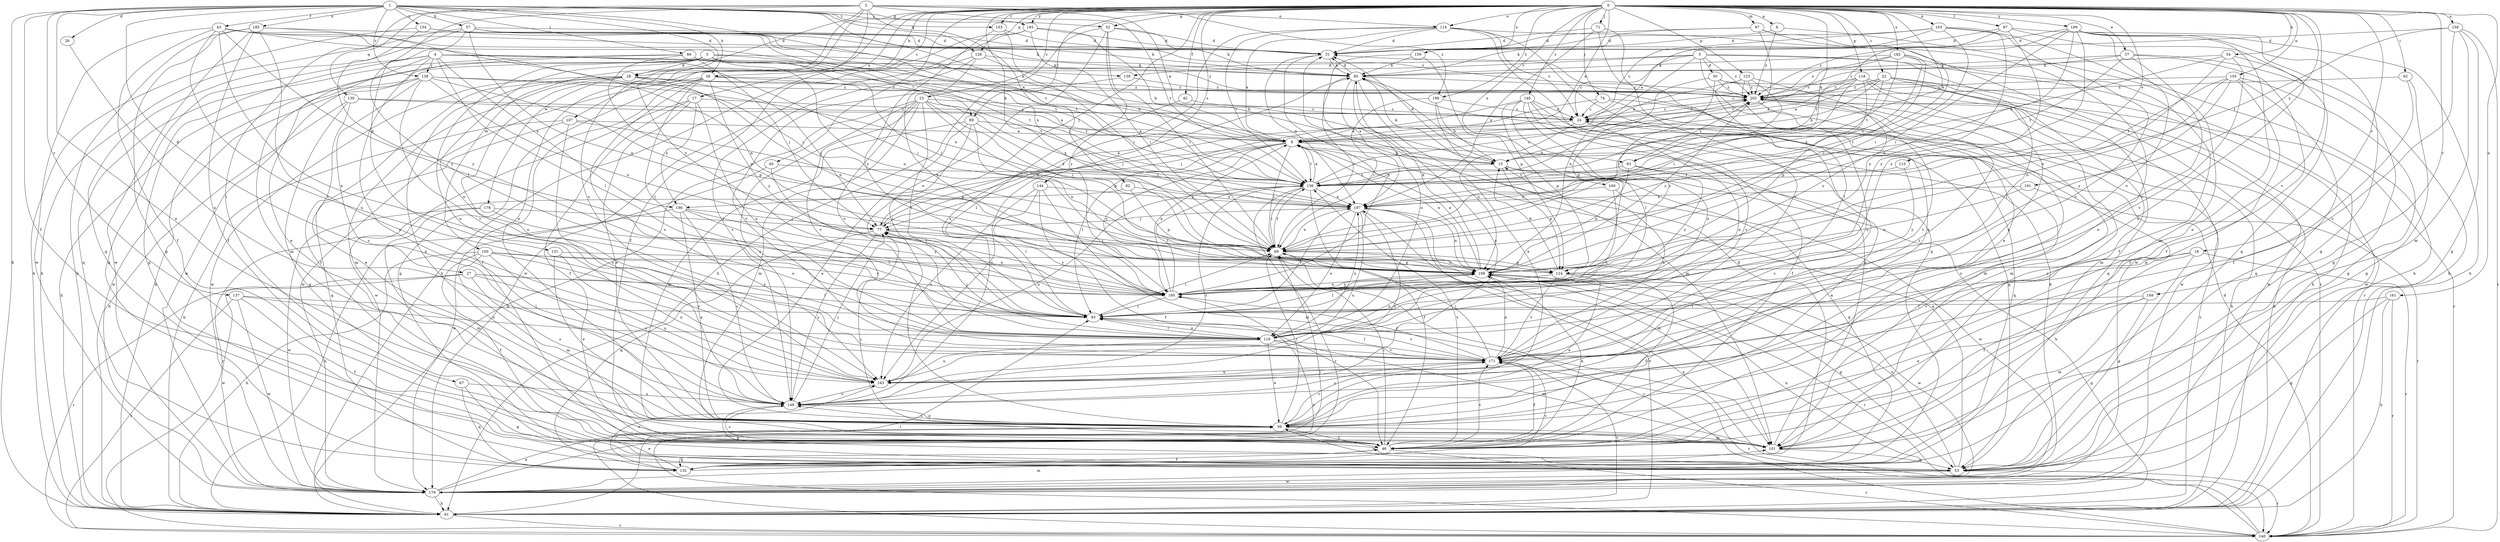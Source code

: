 strict digraph  {
0;
1;
2;
3;
4;
5;
6;
8;
15;
16;
17;
22;
23;
24;
26;
27;
28;
30;
31;
37;
39;
40;
42;
43;
46;
52;
53;
54;
56;
57;
61;
62;
66;
67;
69;
71;
74;
77;
82;
83;
85;
87;
89;
93;
97;
100;
101;
103;
105;
107;
108;
113;
114;
116;
118;
123;
124;
128;
130;
131;
132;
137;
138;
139;
140;
144;
146;
148;
153;
154;
156;
158;
159;
160;
161;
163;
169;
171;
178;
179;
182;
185;
186;
187;
189;
191;
193;
195;
198;
202;
0 -> 6  [label=a];
0 -> 8  [label=a];
0 -> 15  [label=b];
0 -> 16  [label=c];
0 -> 17  [label=c];
0 -> 22  [label=c];
0 -> 23  [label=c];
0 -> 37  [label=e];
0 -> 39  [label=e];
0 -> 40  [label=f];
0 -> 42  [label=f];
0 -> 52  [label=g];
0 -> 54  [label=h];
0 -> 56  [label=h];
0 -> 62  [label=i];
0 -> 71  [label=j];
0 -> 74  [label=j];
0 -> 77  [label=j];
0 -> 82  [label=k];
0 -> 83  [label=k];
0 -> 87  [label=l];
0 -> 89  [label=l];
0 -> 97  [label=m];
0 -> 103  [label=n];
0 -> 105  [label=n];
0 -> 107  [label=n];
0 -> 113  [label=o];
0 -> 114  [label=o];
0 -> 118  [label=p];
0 -> 123  [label=p];
0 -> 128  [label=q];
0 -> 144  [label=s];
0 -> 146  [label=s];
0 -> 153  [label=t];
0 -> 158  [label=u];
0 -> 159  [label=u];
0 -> 160  [label=u];
0 -> 161  [label=u];
0 -> 163  [label=u];
0 -> 169  [label=v];
0 -> 171  [label=v];
0 -> 182  [label=x];
0 -> 189  [label=y];
0 -> 191  [label=y];
0 -> 193  [label=y];
0 -> 198  [label=z];
1 -> 8  [label=a];
1 -> 26  [label=d];
1 -> 27  [label=d];
1 -> 28  [label=d];
1 -> 39  [label=e];
1 -> 43  [label=f];
1 -> 46  [label=f];
1 -> 52  [label=g];
1 -> 56  [label=h];
1 -> 57  [label=h];
1 -> 61  [label=h];
1 -> 66  [label=i];
1 -> 128  [label=q];
1 -> 137  [label=r];
1 -> 138  [label=r];
1 -> 153  [label=t];
1 -> 154  [label=t];
1 -> 156  [label=t];
1 -> 185  [label=x];
1 -> 193  [label=y];
2 -> 8  [label=a];
2 -> 67  [label=i];
2 -> 69  [label=i];
2 -> 100  [label=m];
2 -> 114  [label=o];
2 -> 130  [label=q];
2 -> 131  [label=q];
2 -> 156  [label=t];
2 -> 178  [label=w];
2 -> 195  [label=y];
2 -> 198  [label=z];
3 -> 28  [label=d];
3 -> 61  [label=h];
3 -> 69  [label=i];
3 -> 89  [label=l];
3 -> 108  [label=n];
3 -> 116  [label=o];
3 -> 163  [label=u];
3 -> 179  [label=w];
3 -> 202  [label=z];
4 -> 39  [label=e];
4 -> 53  [label=g];
4 -> 69  [label=i];
4 -> 93  [label=l];
4 -> 132  [label=q];
4 -> 138  [label=r];
4 -> 139  [label=r];
4 -> 148  [label=s];
4 -> 156  [label=t];
4 -> 186  [label=x];
5 -> 24  [label=c];
5 -> 28  [label=d];
5 -> 30  [label=d];
5 -> 39  [label=e];
5 -> 61  [label=h];
5 -> 108  [label=n];
5 -> 139  [label=r];
5 -> 140  [label=r];
5 -> 202  [label=z];
6 -> 31  [label=d];
6 -> 101  [label=m];
6 -> 202  [label=z];
8 -> 15  [label=b];
8 -> 69  [label=i];
8 -> 83  [label=k];
8 -> 93  [label=l];
8 -> 108  [label=n];
8 -> 156  [label=t];
8 -> 163  [label=u];
8 -> 186  [label=x];
8 -> 195  [label=y];
15 -> 31  [label=d];
15 -> 61  [label=h];
15 -> 85  [label=k];
15 -> 124  [label=p];
15 -> 132  [label=q];
15 -> 156  [label=t];
16 -> 46  [label=f];
16 -> 53  [label=g];
16 -> 124  [label=p];
16 -> 140  [label=r];
16 -> 171  [label=v];
17 -> 24  [label=c];
17 -> 39  [label=e];
17 -> 46  [label=f];
17 -> 116  [label=o];
17 -> 179  [label=w];
17 -> 186  [label=x];
22 -> 8  [label=a];
22 -> 15  [label=b];
22 -> 93  [label=l];
22 -> 101  [label=m];
22 -> 179  [label=w];
22 -> 187  [label=x];
22 -> 202  [label=z];
23 -> 24  [label=c];
23 -> 61  [label=h];
23 -> 69  [label=i];
23 -> 93  [label=l];
23 -> 101  [label=m];
23 -> 116  [label=o];
23 -> 124  [label=p];
23 -> 148  [label=s];
23 -> 171  [label=v];
23 -> 187  [label=x];
24 -> 8  [label=a];
24 -> 108  [label=n];
24 -> 116  [label=o];
24 -> 132  [label=q];
24 -> 202  [label=z];
26 -> 163  [label=u];
27 -> 93  [label=l];
27 -> 140  [label=r];
27 -> 148  [label=s];
27 -> 163  [label=u];
27 -> 179  [label=w];
27 -> 195  [label=y];
28 -> 39  [label=e];
28 -> 46  [label=f];
28 -> 77  [label=j];
28 -> 101  [label=m];
28 -> 108  [label=n];
28 -> 156  [label=t];
28 -> 163  [label=u];
28 -> 179  [label=w];
28 -> 202  [label=z];
30 -> 124  [label=p];
30 -> 140  [label=r];
30 -> 179  [label=w];
30 -> 195  [label=y];
30 -> 202  [label=z];
31 -> 85  [label=k];
31 -> 187  [label=x];
31 -> 195  [label=y];
37 -> 46  [label=f];
37 -> 53  [label=g];
37 -> 85  [label=k];
37 -> 116  [label=o];
37 -> 156  [label=t];
37 -> 202  [label=z];
39 -> 24  [label=c];
39 -> 46  [label=f];
39 -> 69  [label=i];
39 -> 77  [label=j];
39 -> 101  [label=m];
39 -> 148  [label=s];
39 -> 171  [label=v];
40 -> 93  [label=l];
40 -> 156  [label=t];
40 -> 179  [label=w];
42 -> 24  [label=c];
42 -> 93  [label=l];
43 -> 31  [label=d];
43 -> 46  [label=f];
43 -> 69  [label=i];
43 -> 85  [label=k];
43 -> 116  [label=o];
43 -> 156  [label=t];
43 -> 171  [label=v];
43 -> 179  [label=w];
43 -> 195  [label=y];
46 -> 69  [label=i];
46 -> 77  [label=j];
46 -> 108  [label=n];
46 -> 132  [label=q];
46 -> 140  [label=r];
46 -> 148  [label=s];
46 -> 156  [label=t];
46 -> 171  [label=v];
46 -> 202  [label=z];
52 -> 31  [label=d];
52 -> 61  [label=h];
52 -> 69  [label=i];
52 -> 85  [label=k];
52 -> 116  [label=o];
52 -> 195  [label=y];
53 -> 8  [label=a];
53 -> 39  [label=e];
53 -> 108  [label=n];
53 -> 140  [label=r];
53 -> 179  [label=w];
54 -> 15  [label=b];
54 -> 85  [label=k];
54 -> 108  [label=n];
54 -> 163  [label=u];
54 -> 171  [label=v];
56 -> 46  [label=f];
56 -> 53  [label=g];
56 -> 93  [label=l];
56 -> 156  [label=t];
56 -> 163  [label=u];
56 -> 179  [label=w];
56 -> 195  [label=y];
56 -> 202  [label=z];
57 -> 8  [label=a];
57 -> 31  [label=d];
57 -> 53  [label=g];
57 -> 61  [label=h];
57 -> 93  [label=l];
57 -> 108  [label=n];
57 -> 156  [label=t];
57 -> 202  [label=z];
61 -> 24  [label=c];
61 -> 140  [label=r];
61 -> 171  [label=v];
61 -> 187  [label=x];
61 -> 195  [label=y];
62 -> 46  [label=f];
62 -> 53  [label=g];
62 -> 202  [label=z];
66 -> 15  [label=b];
66 -> 77  [label=j];
66 -> 85  [label=k];
66 -> 101  [label=m];
66 -> 108  [label=n];
66 -> 132  [label=q];
67 -> 53  [label=g];
67 -> 132  [label=q];
67 -> 148  [label=s];
69 -> 108  [label=n];
69 -> 124  [label=p];
69 -> 140  [label=r];
69 -> 156  [label=t];
69 -> 187  [label=x];
71 -> 31  [label=d];
71 -> 39  [label=e];
71 -> 171  [label=v];
71 -> 187  [label=x];
74 -> 24  [label=c];
74 -> 61  [label=h];
74 -> 77  [label=j];
74 -> 101  [label=m];
77 -> 69  [label=i];
77 -> 85  [label=k];
77 -> 132  [label=q];
77 -> 148  [label=s];
77 -> 195  [label=y];
82 -> 124  [label=p];
82 -> 140  [label=r];
82 -> 187  [label=x];
83 -> 39  [label=e];
83 -> 108  [label=n];
83 -> 156  [label=t];
83 -> 195  [label=y];
83 -> 202  [label=z];
85 -> 31  [label=d];
85 -> 39  [label=e];
85 -> 69  [label=i];
85 -> 116  [label=o];
85 -> 148  [label=s];
85 -> 202  [label=z];
87 -> 31  [label=d];
87 -> 53  [label=g];
87 -> 61  [label=h];
87 -> 156  [label=t];
87 -> 195  [label=y];
89 -> 8  [label=a];
89 -> 39  [label=e];
89 -> 93  [label=l];
89 -> 101  [label=m];
89 -> 108  [label=n];
89 -> 187  [label=x];
93 -> 69  [label=i];
93 -> 116  [label=o];
93 -> 171  [label=v];
97 -> 31  [label=d];
97 -> 39  [label=e];
97 -> 69  [label=i];
97 -> 85  [label=k];
97 -> 156  [label=t];
100 -> 46  [label=f];
100 -> 61  [label=h];
100 -> 101  [label=m];
100 -> 108  [label=n];
100 -> 148  [label=s];
100 -> 171  [label=v];
100 -> 195  [label=y];
101 -> 53  [label=g];
101 -> 85  [label=k];
101 -> 202  [label=z];
103 -> 8  [label=a];
103 -> 24  [label=c];
103 -> 31  [label=d];
103 -> 61  [label=h];
103 -> 69  [label=i];
103 -> 171  [label=v];
103 -> 195  [label=y];
105 -> 46  [label=f];
105 -> 53  [label=g];
105 -> 108  [label=n];
105 -> 132  [label=q];
105 -> 156  [label=t];
105 -> 195  [label=y];
105 -> 202  [label=z];
107 -> 8  [label=a];
107 -> 61  [label=h];
107 -> 124  [label=p];
107 -> 132  [label=q];
107 -> 148  [label=s];
108 -> 8  [label=a];
108 -> 53  [label=g];
108 -> 85  [label=k];
108 -> 93  [label=l];
108 -> 140  [label=r];
108 -> 195  [label=y];
108 -> 202  [label=z];
113 -> 156  [label=t];
113 -> 195  [label=y];
114 -> 8  [label=a];
114 -> 24  [label=c];
114 -> 31  [label=d];
114 -> 132  [label=q];
114 -> 140  [label=r];
114 -> 148  [label=s];
114 -> 156  [label=t];
114 -> 179  [label=w];
116 -> 39  [label=e];
116 -> 77  [label=j];
116 -> 93  [label=l];
116 -> 101  [label=m];
116 -> 163  [label=u];
116 -> 171  [label=v];
116 -> 187  [label=x];
118 -> 8  [label=a];
118 -> 24  [label=c];
118 -> 69  [label=i];
118 -> 124  [label=p];
118 -> 132  [label=q];
118 -> 163  [label=u];
118 -> 179  [label=w];
118 -> 202  [label=z];
123 -> 8  [label=a];
123 -> 69  [label=i];
123 -> 93  [label=l];
123 -> 163  [label=u];
123 -> 195  [label=y];
123 -> 202  [label=z];
124 -> 15  [label=b];
124 -> 39  [label=e];
124 -> 46  [label=f];
124 -> 116  [label=o];
124 -> 171  [label=v];
124 -> 179  [label=w];
128 -> 15  [label=b];
128 -> 85  [label=k];
128 -> 148  [label=s];
128 -> 179  [label=w];
128 -> 195  [label=y];
130 -> 8  [label=a];
130 -> 24  [label=c];
130 -> 39  [label=e];
130 -> 53  [label=g];
130 -> 61  [label=h];
131 -> 39  [label=e];
131 -> 124  [label=p];
131 -> 163  [label=u];
132 -> 31  [label=d];
132 -> 39  [label=e];
132 -> 46  [label=f];
132 -> 163  [label=u];
132 -> 171  [label=v];
137 -> 46  [label=f];
137 -> 93  [label=l];
137 -> 116  [label=o];
137 -> 140  [label=r];
137 -> 179  [label=w];
138 -> 61  [label=h];
138 -> 108  [label=n];
138 -> 124  [label=p];
138 -> 148  [label=s];
138 -> 171  [label=v];
138 -> 179  [label=w];
138 -> 187  [label=x];
138 -> 202  [label=z];
139 -> 171  [label=v];
139 -> 202  [label=z];
140 -> 31  [label=d];
140 -> 93  [label=l];
140 -> 171  [label=v];
140 -> 187  [label=x];
144 -> 46  [label=f];
144 -> 93  [label=l];
144 -> 101  [label=m];
144 -> 163  [label=u];
144 -> 187  [label=x];
146 -> 24  [label=c];
146 -> 46  [label=f];
146 -> 53  [label=g];
146 -> 77  [label=j];
146 -> 93  [label=l];
146 -> 116  [label=o];
146 -> 124  [label=p];
146 -> 171  [label=v];
148 -> 39  [label=e];
148 -> 53  [label=g];
148 -> 77  [label=j];
148 -> 156  [label=t];
153 -> 31  [label=d];
153 -> 69  [label=i];
153 -> 195  [label=y];
154 -> 31  [label=d];
154 -> 61  [label=h];
154 -> 85  [label=k];
154 -> 187  [label=x];
154 -> 195  [label=y];
156 -> 8  [label=a];
156 -> 46  [label=f];
156 -> 69  [label=i];
156 -> 140  [label=r];
156 -> 163  [label=u];
156 -> 187  [label=x];
156 -> 202  [label=z];
158 -> 31  [label=d];
158 -> 53  [label=g];
158 -> 101  [label=m];
158 -> 140  [label=r];
158 -> 148  [label=s];
158 -> 156  [label=t];
159 -> 85  [label=k];
159 -> 124  [label=p];
159 -> 187  [label=x];
160 -> 116  [label=o];
160 -> 179  [label=w];
160 -> 187  [label=x];
161 -> 53  [label=g];
161 -> 61  [label=h];
161 -> 93  [label=l];
161 -> 140  [label=r];
163 -> 148  [label=s];
163 -> 202  [label=z];
169 -> 39  [label=e];
169 -> 53  [label=g];
169 -> 93  [label=l];
169 -> 101  [label=m];
171 -> 15  [label=b];
171 -> 46  [label=f];
171 -> 69  [label=i];
171 -> 93  [label=l];
171 -> 108  [label=n];
171 -> 148  [label=s];
171 -> 163  [label=u];
171 -> 195  [label=y];
178 -> 77  [label=j];
178 -> 101  [label=m];
178 -> 116  [label=o];
178 -> 179  [label=w];
179 -> 39  [label=e];
179 -> 61  [label=h];
179 -> 69  [label=i];
179 -> 85  [label=k];
179 -> 101  [label=m];
179 -> 108  [label=n];
182 -> 24  [label=c];
182 -> 46  [label=f];
182 -> 69  [label=i];
182 -> 85  [label=k];
182 -> 156  [label=t];
182 -> 187  [label=x];
182 -> 202  [label=z];
185 -> 31  [label=d];
185 -> 46  [label=f];
185 -> 53  [label=g];
185 -> 61  [label=h];
185 -> 108  [label=n];
185 -> 163  [label=u];
185 -> 179  [label=w];
186 -> 39  [label=e];
186 -> 61  [label=h];
186 -> 77  [label=j];
186 -> 93  [label=l];
186 -> 148  [label=s];
186 -> 195  [label=y];
187 -> 77  [label=j];
187 -> 93  [label=l];
187 -> 101  [label=m];
187 -> 108  [label=n];
187 -> 116  [label=o];
187 -> 148  [label=s];
187 -> 163  [label=u];
189 -> 31  [label=d];
189 -> 39  [label=e];
189 -> 53  [label=g];
189 -> 61  [label=h];
189 -> 69  [label=i];
189 -> 108  [label=n];
189 -> 116  [label=o];
189 -> 195  [label=y];
189 -> 202  [label=z];
191 -> 108  [label=n];
191 -> 140  [label=r];
191 -> 187  [label=x];
193 -> 15  [label=b];
193 -> 31  [label=d];
193 -> 46  [label=f];
193 -> 61  [label=h];
193 -> 69  [label=i];
195 -> 8  [label=a];
195 -> 93  [label=l];
195 -> 108  [label=n];
195 -> 156  [label=t];
198 -> 15  [label=b];
198 -> 24  [label=c];
198 -> 69  [label=i];
198 -> 101  [label=m];
202 -> 24  [label=c];
202 -> 61  [label=h];
202 -> 101  [label=m];
202 -> 171  [label=v];
}
